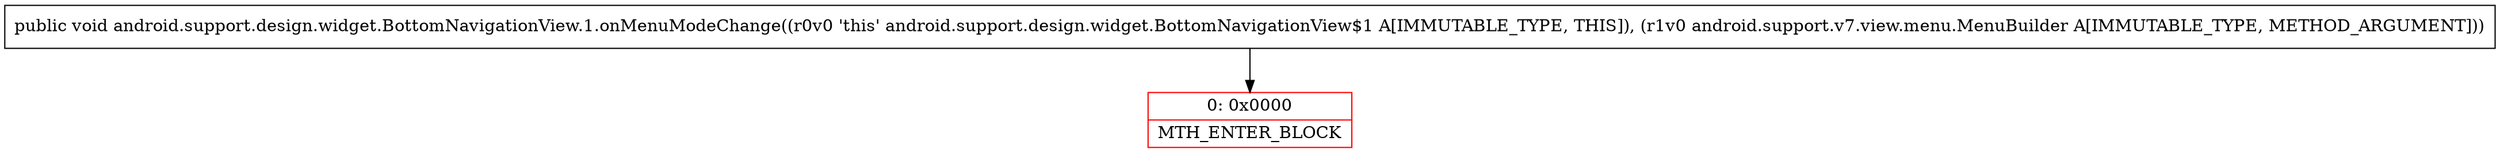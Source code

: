 digraph "CFG forandroid.support.design.widget.BottomNavigationView.1.onMenuModeChange(Landroid\/support\/v7\/view\/menu\/MenuBuilder;)V" {
subgraph cluster_Region_1984088698 {
label = "R(0)";
node [shape=record,color=blue];
}
Node_0 [shape=record,color=red,label="{0\:\ 0x0000|MTH_ENTER_BLOCK\l}"];
MethodNode[shape=record,label="{public void android.support.design.widget.BottomNavigationView.1.onMenuModeChange((r0v0 'this' android.support.design.widget.BottomNavigationView$1 A[IMMUTABLE_TYPE, THIS]), (r1v0 android.support.v7.view.menu.MenuBuilder A[IMMUTABLE_TYPE, METHOD_ARGUMENT])) }"];
MethodNode -> Node_0;
}


